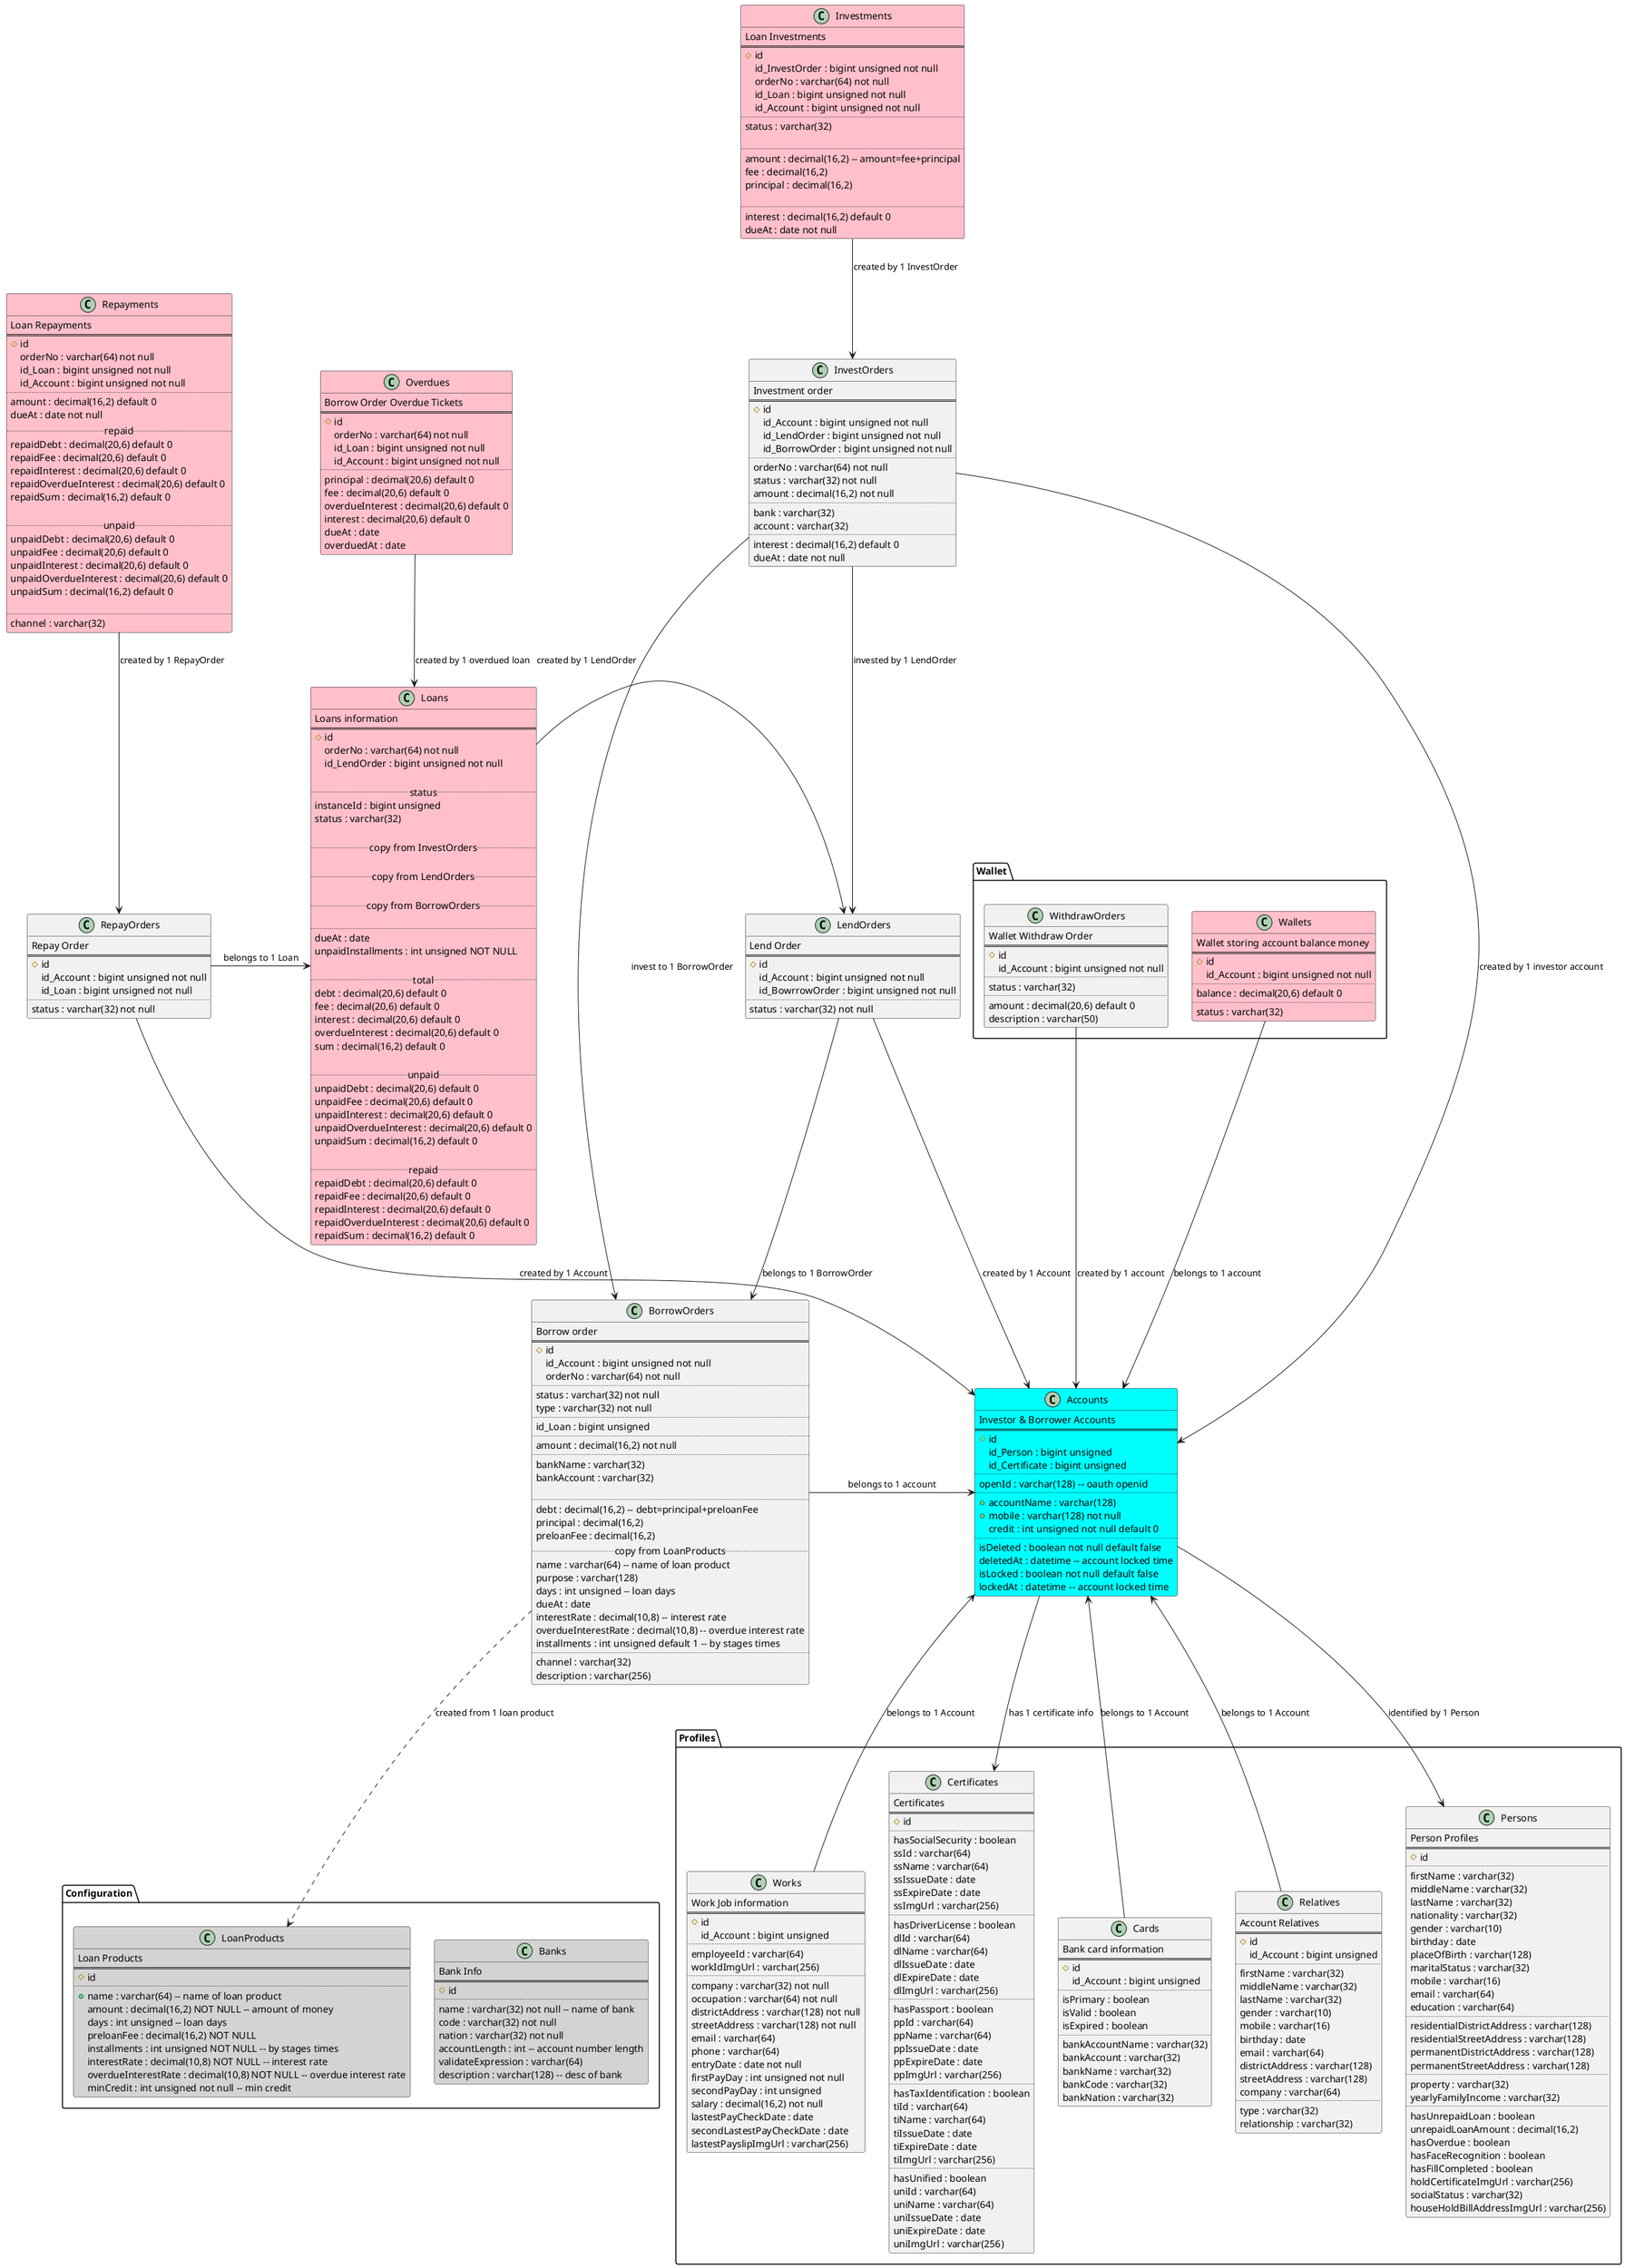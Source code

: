 UML legend:

table = class
#pkey
+index
#id = id SERIAL, PRIMARY KEY (id),

SERIAL is an alias for BIGINT UNSIGNED NOT NULL AUTO_INCREMENT UNIQUE.

@startuml
package Configuration {
	class Banks #lightgrey {
		Bank Info
		==
		#id
		..
		name : varchar(32) not null -- name of bank
		code : varchar(32) not null
		nation : varchar(32) not null
		accountLength : int -- account number length
		validateExpression : varchar(64)
		description : varchar(128) -- desc of bank
	}

	class LoanProducts #lightgrey {
		Loan Products
		==
		#id
		..
		+name : varchar(64) -- name of loan product
		amount : decimal(16,2) NOT NULL -- amount of money
		days : int unsigned -- loan days
		preloanFee : decimal(16,2) NOT NULL
		installments : int unsigned NOT NULL -- by stages times
		interestRate : decimal(10,8) NOT NULL -- interest rate
		overdueInterestRate : decimal(10,8) NOT NULL -- overdue interest rate
		minCredit : int unsigned not null -- min credit 
	}
}

class Accounts #cyan {
	Investor & Borrower Accounts
	==
	#id
	id_Person : bigint unsigned
	id_Certificate : bigint unsigned
	..
	openId : varchar(128) -- oauth openid
	..
	+accountName : varchar(128)
	+mobile : varchar(128) not null
	credit : int unsigned not null default 0
	..
	isDeleted : boolean not null default false
	deletedAt : datetime -- account locked time
	isLocked : boolean not null default false
	lockedAt : datetime -- account locked time
}

package Wallet {
	class Wallets #pink {
	    Wallet storing account balance money
	    ==
	    #id
		id_Account : bigint unsigned not null
	    ..
	    balance : decimal(20,6) default 0
		..
	    status : varchar(32)
	}

	class WithdrawOrders {
		Wallet Withdraw Order
		==
		#id
		id_Account : bigint unsigned not null
		..
		status : varchar(32)
		..
		amount : decimal(20,6) default 0
		description : varchar(50)
	}
}

WithdrawOrders --> Accounts : created by 1 account
Wallets --> Accounts : belongs to 1 account

package Profiles {

	class Persons {
		Person Profiles
		==
		#id
		..
		firstName : varchar(32)
		middleName : varchar(32)
		lastName : varchar(32)
		nationality : varchar(32)
		gender : varchar(10)
		birthday : date
		placeOfBirth : varchar(128)
		maritalStatus : varchar(32)
		mobile : varchar(16)
		email : varchar(64)
		education : varchar(64)
		..
		residentialDistrictAddress : varchar(128)
		residentialStreetAddress : varchar(128)
		permanentDistrictAddress : varchar(128)
		permanentStreetAddress : varchar(128)
		..
		property : varchar(32)
		yearlyFamilyIncome : varchar(32)
		..
		hasUnrepaidLoan : boolean
		unrepaidLoanAmount : decimal(16,2)
		hasOverdue : boolean
		hasFaceRecognition : boolean
		hasFillCompleted : boolean
		holdCertificateImgUrl : varchar(256)
		socialStatus : varchar(32)
		houseHoldBillAddressImgUrl : varchar(256)
	}

	class Cards {
		Bank card information
		==
		#id
		id_Account : bigint unsigned
		..
		isPrimary : boolean
		isValid : boolean
		isExpired : boolean
		..
		bankAccountName : varchar(32)
		bankAccount : varchar(32)
		bankName : varchar(32)
		bankCode : varchar(32)
		bankNation : varchar(32)
	}
	
	class Relatives {
		Account Relatives
		==
		#id
		id_Account : bigint unsigned
		..
		firstName : varchar(32)
		middleName : varchar(32)
		lastName : varchar(32)
		gender : varchar(10)
		mobile : varchar(16)
		birthday : date
		email : varchar(64)
		districtAddress : varchar(128)
		streetAddress : varchar(128)
		company : varchar(64)
		..
		type : varchar(32)
		relationship : varchar(32)
	}
	
	class Works {
		Work Job information
		==
		#id
		id_Account : bigint unsigned
		..
		employeeId : varchar(64)
		workIdImgUrl : varchar(256)
		..
		company : varchar(32) not null
		occupation : varchar(64) not null
		districtAddress : varchar(128) not null
		streetAddress : varchar(128) not null
		email : varchar(64)
		phone : varchar(64)
		entryDate : date not null
		firstPayDay : int unsigned not null
		secondPayDay : int unsigned
		salary : decimal(16,2) not null
		lastestPayCheckDate : date
		secondLastestPayCheckDate : date
		lastestPayslipImgUrl : varchar(256)
	}
	
	class Certificates {
		Certificates
		==
		#id
		..
	    hasSocialSecurity : boolean
	    ssId : varchar(64)
	    ssName : varchar(64)
	    ssIssueDate : date
	    ssExpireDate : date
	    ssImgUrl : varchar(256)
		..
	    hasDriverLicense : boolean
	    dlId : varchar(64)
	    dlName : varchar(64)
	    dlIssueDate : date
	    dlExpireDate : date
	    dlImgUrl : varchar(256)
		..
	    hasPassport : boolean
	    ppId : varchar(64)
	    ppName : varchar(64)
	    ppIssueDate : date
	    ppExpireDate : date
	    ppImgUrl : varchar(256)
		..
	    hasTaxIdentification : boolean
	    tiId : varchar(64)
	    tiName : varchar(64)
	    tiIssueDate : date
	    tiExpireDate : date
	    tiImgUrl : varchar(256)
		..
	    hasUnified : boolean
	    uniId : varchar(64)
	    uniName : varchar(64)
	    uniIssueDate : date
	    uniExpireDate : date
	    uniImgUrl : varchar(256)
	}
}

Accounts --> Persons : identified by 1 Person
Accounts --> Certificates: has 1 certificate info

Accounts <-- Relatives: belongs to 1 Account
Accounts <-- Cards: belongs to 1 Account
Accounts <-- Works: belongs to 1 Account

class Loans #pink {
	Loans information
	==
	#id
	orderNo : varchar(64) not null
	id_LendOrder : bigint unsigned not null

	.. status ..
	instanceId : bigint unsigned
	status : varchar(32)

	.. copy from InvestOrders ..

	.. copy from LendOrders ..

	.. copy from BorrowOrders ..

	..
	dueAt : date
	unpaidInstallments : int unsigned NOT NULL

	.. total ..
	debt : decimal(20,6) default 0
	fee : decimal(20,6) default 0
	interest : decimal(20,6) default 0
	overdueInterest : decimal(20,6) default 0
	sum : decimal(16,2) default 0
	
	.. unpaid ..
	unpaidDebt : decimal(20,6) default 0
	unpaidFee : decimal(20,6) default 0
	unpaidInterest : decimal(20,6) default 0
	unpaidOverdueInterest : decimal(20,6) default 0
	unpaidSum : decimal(16,2) default 0
	
	.. repaid ..
	repaidDebt : decimal(20,6) default 0
	repaidFee : decimal(20,6) default 0
	repaidInterest : decimal(20,6) default 0
	repaidOverdueInterest : decimal(20,6) default 0
	repaidSum : decimal(16,2) default 0
}

class BorrowOrders {
    Borrow order
    ==
    #id
    id_Account : bigint unsigned not null
	orderNo : varchar(64) not null
    ..
	status : varchar(32) not null
	type : varchar(32) not null
    ..
	id_Loan : bigint unsigned
	..
	amount : decimal(16,2) not null
	..
	bankName : varchar(32)
	bankAccount : varchar(32)

	..
	debt : decimal(16,2) -- debt=principal+preloanFee
	principal : decimal(16,2) 
	preloanFee : decimal(16,2) 
    .. copy from LoanProducts ..
	name : varchar(64) -- name of loan product
    purpose : varchar(128)
	days : int unsigned -- loan days
	dueAt : date
	interestRate : decimal(10,8) -- interest rate
	overdueInterestRate : decimal(10,8) -- overdue interest rate
	installments : int unsigned default 1 -- by stages times
	..
	channel : varchar(32)
	description : varchar(256)
}

Loans -> LendOrders : created by 1 LendOrder

BorrowOrders -> Accounts: belongs to 1 account
BorrowOrders ..> LoanProducts: created from 1 loan product

class Overdues #pink {
	Borrow Order Overdue Tickets
	==
	#id
	orderNo : varchar(64) not null
	id_Loan : bigint unsigned not null
	id_Account : bigint unsigned not null
	..
	principal : decimal(20,6) default 0
	fee : decimal(20,6) default 0
	overdueInterest : decimal(20,6) default 0
	interest : decimal(20,6) default 0
	dueAt : date
	overduedAt : date
}

Overdues --> Loans : created by 1 overdued loan

class Repayments #pink {
	Loan Repayments
	==
	#id
	orderNo : varchar(64) not null
	id_Loan : bigint unsigned not null
	id_Account : bigint unsigned not null
	..
	amount : decimal(16,2) default 0
	dueAt : date not null
	.. repaid ..
	repaidDebt : decimal(20,6) default 0
	repaidFee : decimal(20,6) default 0
	repaidInterest : decimal(20,6) default 0
	repaidOverdueInterest : decimal(20,6) default 0
	repaidSum : decimal(16,2) default 0

	.. unpaid ..
	unpaidDebt : decimal(20,6) default 0
	unpaidFee : decimal(20,6) default 0
	unpaidInterest : decimal(20,6) default 0
	unpaidOverdueInterest : decimal(20,6) default 0
	unpaidSum : decimal(16,2) default 0

	..
	channel : varchar(32)
}


class Investments #pink {
	Loan Investments
	==
	#id
	id_InvestOrder : bigint unsigned not null
	orderNo : varchar(64) not null
	id_Loan : bigint unsigned not null
	id_Account : bigint unsigned not null
	..
	status : varchar(32)

	..
	amount : decimal(16,2) -- amount=fee+principal
	fee : decimal(16,2)
	principal : decimal(16,2)
	
	..
	interest : decimal(16,2) default 0
	dueAt : date not null
}

class InvestOrders {
    Investment order
    ==
    #id
	id_Account : bigint unsigned not null
    id_LendOrder : bigint unsigned not null
    id_BorrowOrder : bigint unsigned not null
	..
	orderNo : varchar(64) not null
	status : varchar(32) not null
	amount : decimal(16,2) not null
	..
	bank : varchar(32)
	account : varchar(32)
    ..
	interest : decimal(16,2) default 0
    dueAt : date not null
}

class LendOrders {
	Lend Order
	==
	#id
	id_Account : bigint unsigned not null
	id_BowrrowOrder : bigint unsigned not null
	..
	status : varchar(32) not null
}

class RepayOrders {
	Repay Order
	==
	#id
	id_Account : bigint unsigned not null
	id_Loan : bigint unsigned not null
	..
	status : varchar(32) not null
}

LendOrders --> Accounts : created by 1 Account

RepayOrders --> Accounts : created by 1 Account

RepayOrders -> Loans : belongs to 1 Loan

Repayments --> RepayOrders : created by 1 RepayOrder

LendOrders --> BorrowOrders : belongs to 1 BorrowOrder

Investments --> InvestOrders : created by 1 InvestOrder

InvestOrders --> LendOrders : invested by 1 LendOrder
InvestOrders --> Accounts: created by 1 investor account
InvestOrders --> BorrowOrders: invest to 1 BorrowOrder

@enduml